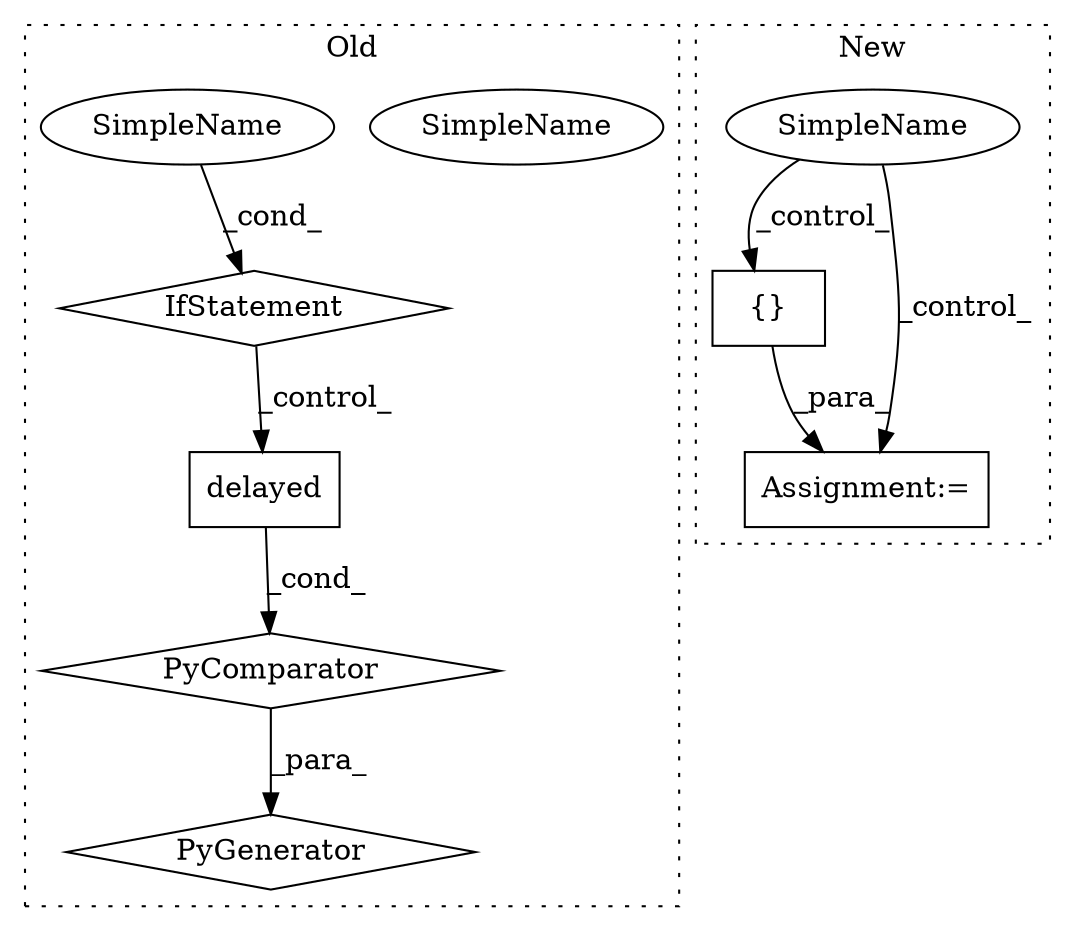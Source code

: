 digraph G {
subgraph cluster0 {
1 [label="delayed" a="32" s="3988,4006" l="8,1" shape="box"];
4 [label="IfStatement" a="25" s="4071" l="44" shape="diamond"];
6 [label="SimpleName" a="42" s="4110" l="5" shape="ellipse"];
7 [label="PyGenerator" a="107" s="3988" l="133" shape="diamond"];
8 [label="PyComparator" a="113" s="4071" l="44" shape="diamond"];
9 [label="SimpleName" a="42" s="4110" l="5" shape="ellipse"];
label = "Old";
style="dotted";
}
subgraph cluster1 {
2 [label="{}" a="4" s="4208,4213" l="1,1" shape="box"];
3 [label="Assignment:=" a="7" s="4176" l="1" shape="box"];
5 [label="SimpleName" a="42" s="" l="" shape="ellipse"];
label = "New";
style="dotted";
}
1 -> 8 [label="_cond_"];
2 -> 3 [label="_para_"];
4 -> 1 [label="_control_"];
5 -> 2 [label="_control_"];
5 -> 3 [label="_control_"];
8 -> 7 [label="_para_"];
9 -> 4 [label="_cond_"];
}